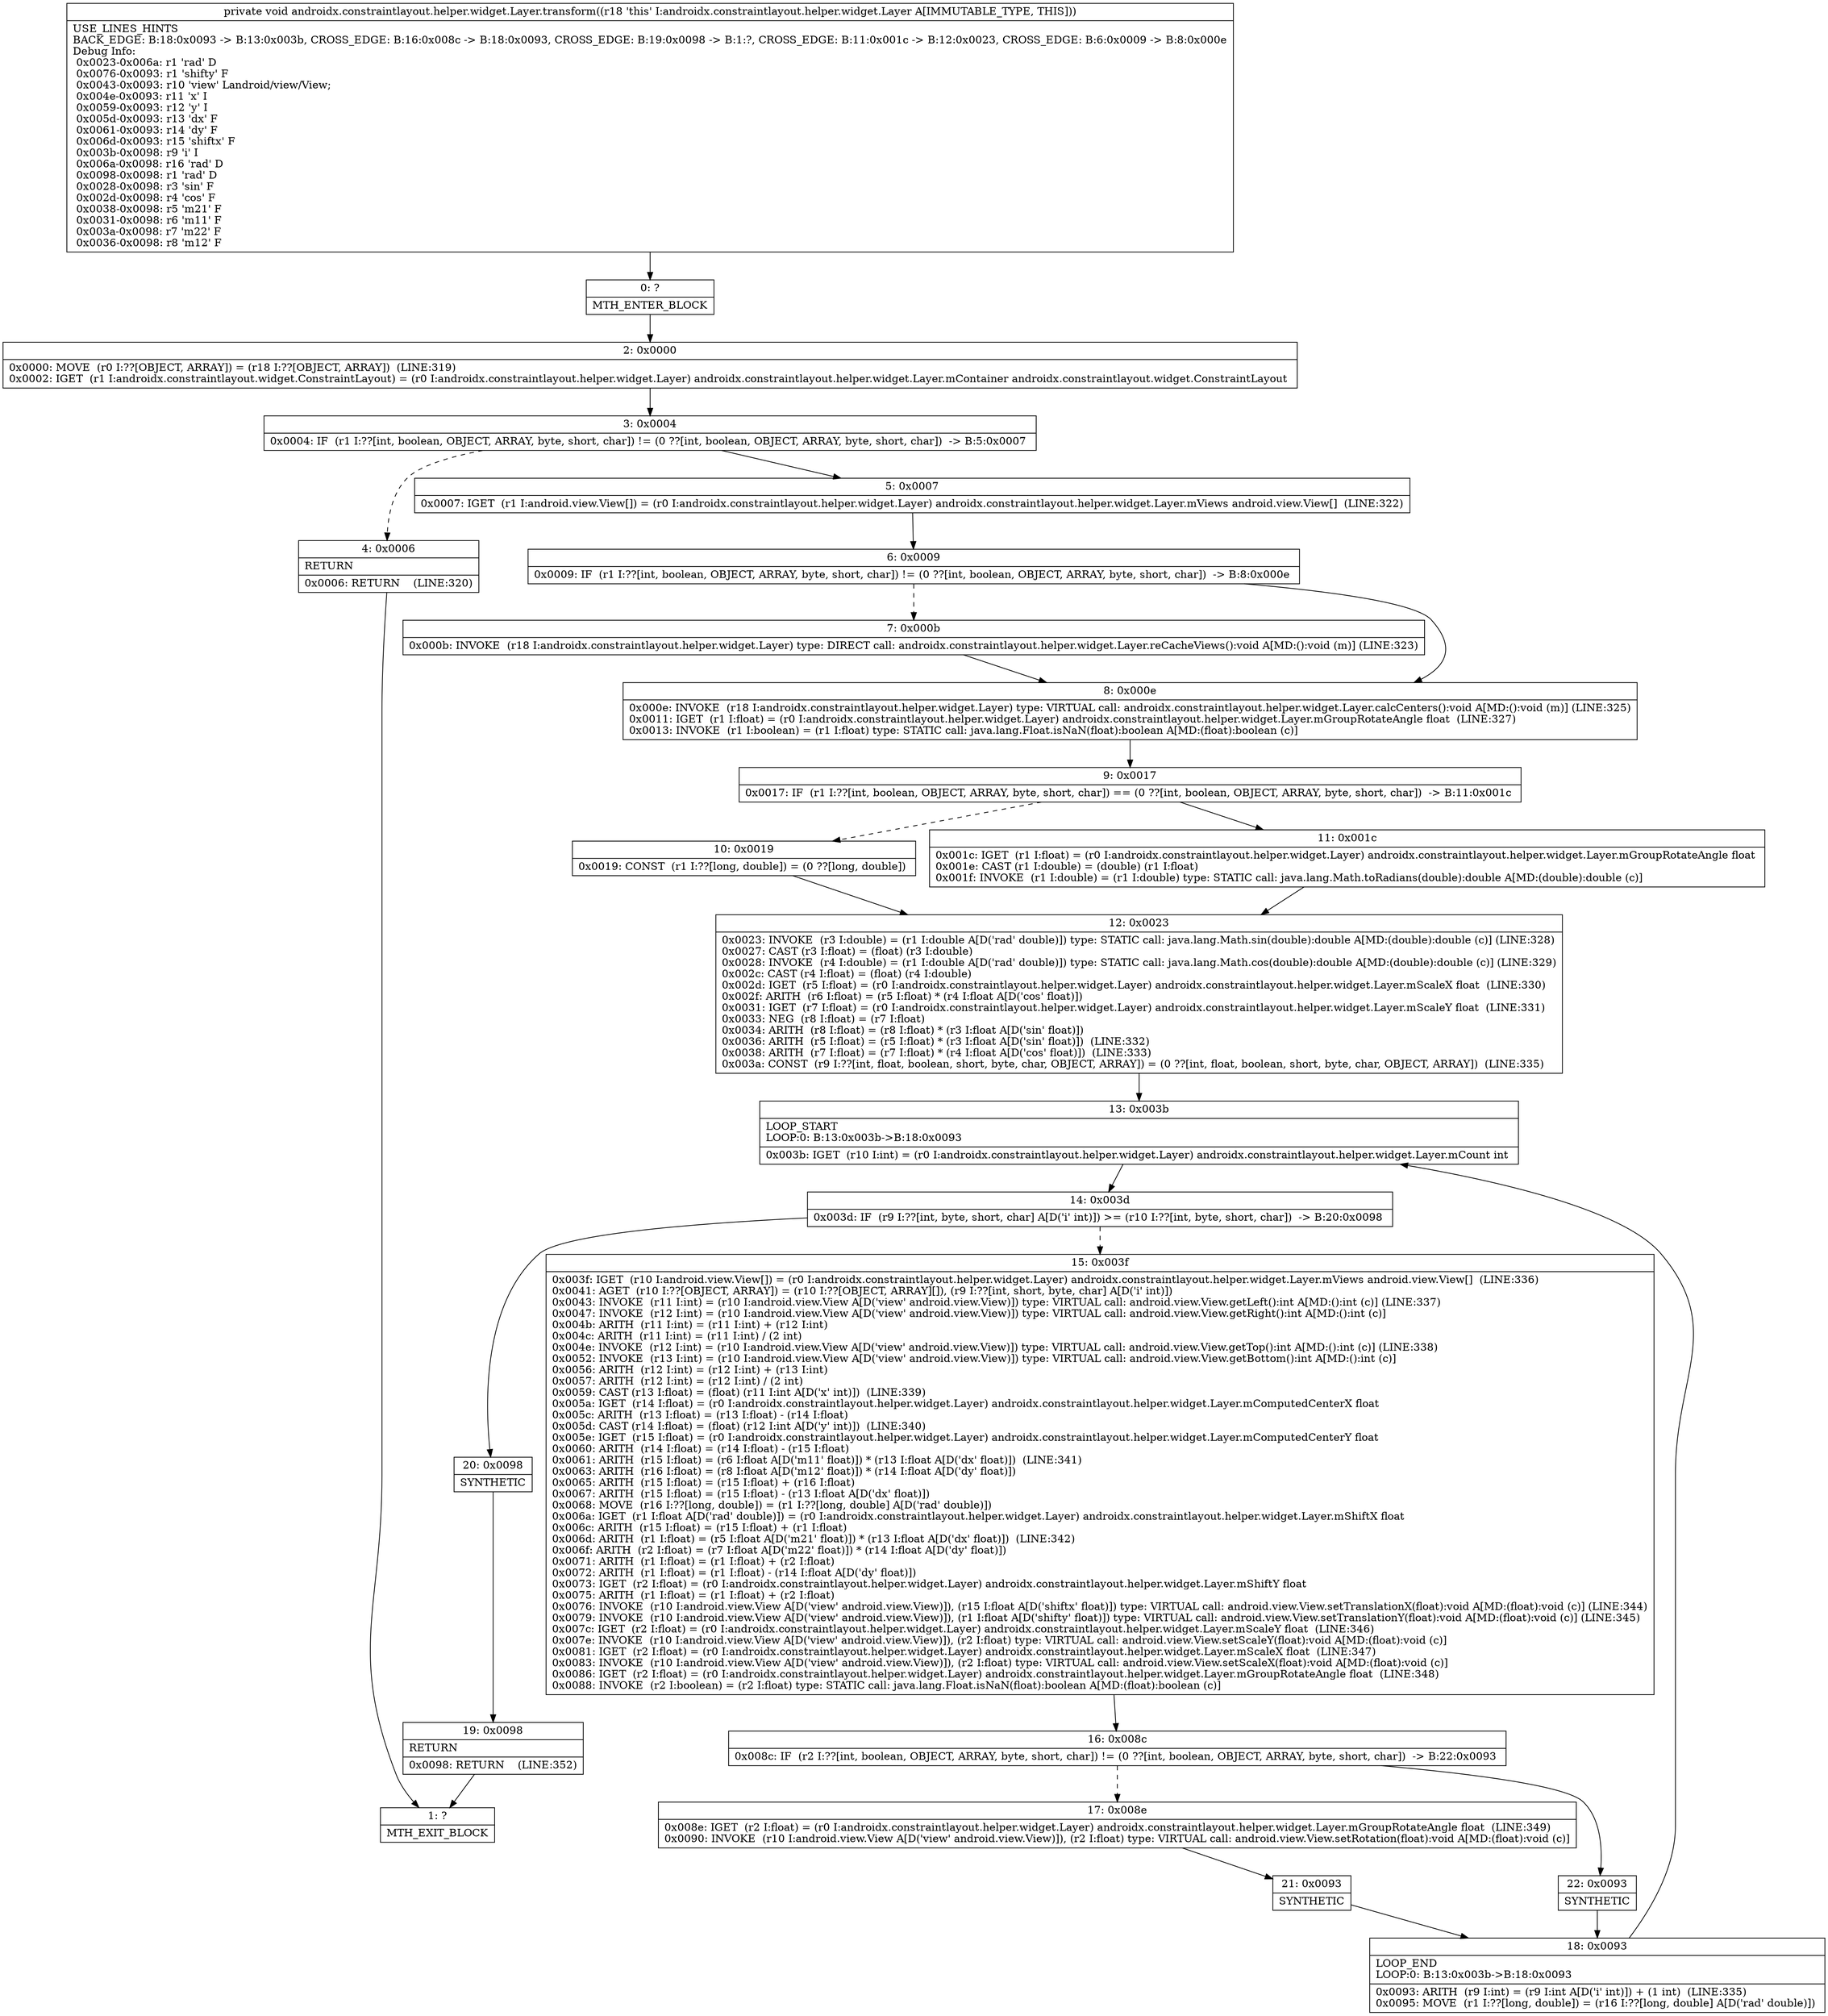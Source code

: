 digraph "CFG forandroidx.constraintlayout.helper.widget.Layer.transform()V" {
Node_0 [shape=record,label="{0\:\ ?|MTH_ENTER_BLOCK\l}"];
Node_2 [shape=record,label="{2\:\ 0x0000|0x0000: MOVE  (r0 I:??[OBJECT, ARRAY]) = (r18 I:??[OBJECT, ARRAY])  (LINE:319)\l0x0002: IGET  (r1 I:androidx.constraintlayout.widget.ConstraintLayout) = (r0 I:androidx.constraintlayout.helper.widget.Layer) androidx.constraintlayout.helper.widget.Layer.mContainer androidx.constraintlayout.widget.ConstraintLayout \l}"];
Node_3 [shape=record,label="{3\:\ 0x0004|0x0004: IF  (r1 I:??[int, boolean, OBJECT, ARRAY, byte, short, char]) != (0 ??[int, boolean, OBJECT, ARRAY, byte, short, char])  \-\> B:5:0x0007 \l}"];
Node_4 [shape=record,label="{4\:\ 0x0006|RETURN\l|0x0006: RETURN    (LINE:320)\l}"];
Node_1 [shape=record,label="{1\:\ ?|MTH_EXIT_BLOCK\l}"];
Node_5 [shape=record,label="{5\:\ 0x0007|0x0007: IGET  (r1 I:android.view.View[]) = (r0 I:androidx.constraintlayout.helper.widget.Layer) androidx.constraintlayout.helper.widget.Layer.mViews android.view.View[]  (LINE:322)\l}"];
Node_6 [shape=record,label="{6\:\ 0x0009|0x0009: IF  (r1 I:??[int, boolean, OBJECT, ARRAY, byte, short, char]) != (0 ??[int, boolean, OBJECT, ARRAY, byte, short, char])  \-\> B:8:0x000e \l}"];
Node_7 [shape=record,label="{7\:\ 0x000b|0x000b: INVOKE  (r18 I:androidx.constraintlayout.helper.widget.Layer) type: DIRECT call: androidx.constraintlayout.helper.widget.Layer.reCacheViews():void A[MD:():void (m)] (LINE:323)\l}"];
Node_8 [shape=record,label="{8\:\ 0x000e|0x000e: INVOKE  (r18 I:androidx.constraintlayout.helper.widget.Layer) type: VIRTUAL call: androidx.constraintlayout.helper.widget.Layer.calcCenters():void A[MD:():void (m)] (LINE:325)\l0x0011: IGET  (r1 I:float) = (r0 I:androidx.constraintlayout.helper.widget.Layer) androidx.constraintlayout.helper.widget.Layer.mGroupRotateAngle float  (LINE:327)\l0x0013: INVOKE  (r1 I:boolean) = (r1 I:float) type: STATIC call: java.lang.Float.isNaN(float):boolean A[MD:(float):boolean (c)]\l}"];
Node_9 [shape=record,label="{9\:\ 0x0017|0x0017: IF  (r1 I:??[int, boolean, OBJECT, ARRAY, byte, short, char]) == (0 ??[int, boolean, OBJECT, ARRAY, byte, short, char])  \-\> B:11:0x001c \l}"];
Node_10 [shape=record,label="{10\:\ 0x0019|0x0019: CONST  (r1 I:??[long, double]) = (0 ??[long, double]) \l}"];
Node_12 [shape=record,label="{12\:\ 0x0023|0x0023: INVOKE  (r3 I:double) = (r1 I:double A[D('rad' double)]) type: STATIC call: java.lang.Math.sin(double):double A[MD:(double):double (c)] (LINE:328)\l0x0027: CAST (r3 I:float) = (float) (r3 I:double) \l0x0028: INVOKE  (r4 I:double) = (r1 I:double A[D('rad' double)]) type: STATIC call: java.lang.Math.cos(double):double A[MD:(double):double (c)] (LINE:329)\l0x002c: CAST (r4 I:float) = (float) (r4 I:double) \l0x002d: IGET  (r5 I:float) = (r0 I:androidx.constraintlayout.helper.widget.Layer) androidx.constraintlayout.helper.widget.Layer.mScaleX float  (LINE:330)\l0x002f: ARITH  (r6 I:float) = (r5 I:float) * (r4 I:float A[D('cos' float)]) \l0x0031: IGET  (r7 I:float) = (r0 I:androidx.constraintlayout.helper.widget.Layer) androidx.constraintlayout.helper.widget.Layer.mScaleY float  (LINE:331)\l0x0033: NEG  (r8 I:float) = (r7 I:float) \l0x0034: ARITH  (r8 I:float) = (r8 I:float) * (r3 I:float A[D('sin' float)]) \l0x0036: ARITH  (r5 I:float) = (r5 I:float) * (r3 I:float A[D('sin' float)])  (LINE:332)\l0x0038: ARITH  (r7 I:float) = (r7 I:float) * (r4 I:float A[D('cos' float)])  (LINE:333)\l0x003a: CONST  (r9 I:??[int, float, boolean, short, byte, char, OBJECT, ARRAY]) = (0 ??[int, float, boolean, short, byte, char, OBJECT, ARRAY])  (LINE:335)\l}"];
Node_13 [shape=record,label="{13\:\ 0x003b|LOOP_START\lLOOP:0: B:13:0x003b\-\>B:18:0x0093\l|0x003b: IGET  (r10 I:int) = (r0 I:androidx.constraintlayout.helper.widget.Layer) androidx.constraintlayout.helper.widget.Layer.mCount int \l}"];
Node_14 [shape=record,label="{14\:\ 0x003d|0x003d: IF  (r9 I:??[int, byte, short, char] A[D('i' int)]) \>= (r10 I:??[int, byte, short, char])  \-\> B:20:0x0098 \l}"];
Node_15 [shape=record,label="{15\:\ 0x003f|0x003f: IGET  (r10 I:android.view.View[]) = (r0 I:androidx.constraintlayout.helper.widget.Layer) androidx.constraintlayout.helper.widget.Layer.mViews android.view.View[]  (LINE:336)\l0x0041: AGET  (r10 I:??[OBJECT, ARRAY]) = (r10 I:??[OBJECT, ARRAY][]), (r9 I:??[int, short, byte, char] A[D('i' int)]) \l0x0043: INVOKE  (r11 I:int) = (r10 I:android.view.View A[D('view' android.view.View)]) type: VIRTUAL call: android.view.View.getLeft():int A[MD:():int (c)] (LINE:337)\l0x0047: INVOKE  (r12 I:int) = (r10 I:android.view.View A[D('view' android.view.View)]) type: VIRTUAL call: android.view.View.getRight():int A[MD:():int (c)]\l0x004b: ARITH  (r11 I:int) = (r11 I:int) + (r12 I:int) \l0x004c: ARITH  (r11 I:int) = (r11 I:int) \/ (2 int) \l0x004e: INVOKE  (r12 I:int) = (r10 I:android.view.View A[D('view' android.view.View)]) type: VIRTUAL call: android.view.View.getTop():int A[MD:():int (c)] (LINE:338)\l0x0052: INVOKE  (r13 I:int) = (r10 I:android.view.View A[D('view' android.view.View)]) type: VIRTUAL call: android.view.View.getBottom():int A[MD:():int (c)]\l0x0056: ARITH  (r12 I:int) = (r12 I:int) + (r13 I:int) \l0x0057: ARITH  (r12 I:int) = (r12 I:int) \/ (2 int) \l0x0059: CAST (r13 I:float) = (float) (r11 I:int A[D('x' int)])  (LINE:339)\l0x005a: IGET  (r14 I:float) = (r0 I:androidx.constraintlayout.helper.widget.Layer) androidx.constraintlayout.helper.widget.Layer.mComputedCenterX float \l0x005c: ARITH  (r13 I:float) = (r13 I:float) \- (r14 I:float) \l0x005d: CAST (r14 I:float) = (float) (r12 I:int A[D('y' int)])  (LINE:340)\l0x005e: IGET  (r15 I:float) = (r0 I:androidx.constraintlayout.helper.widget.Layer) androidx.constraintlayout.helper.widget.Layer.mComputedCenterY float \l0x0060: ARITH  (r14 I:float) = (r14 I:float) \- (r15 I:float) \l0x0061: ARITH  (r15 I:float) = (r6 I:float A[D('m11' float)]) * (r13 I:float A[D('dx' float)])  (LINE:341)\l0x0063: ARITH  (r16 I:float) = (r8 I:float A[D('m12' float)]) * (r14 I:float A[D('dy' float)]) \l0x0065: ARITH  (r15 I:float) = (r15 I:float) + (r16 I:float) \l0x0067: ARITH  (r15 I:float) = (r15 I:float) \- (r13 I:float A[D('dx' float)]) \l0x0068: MOVE  (r16 I:??[long, double]) = (r1 I:??[long, double] A[D('rad' double)]) \l0x006a: IGET  (r1 I:float A[D('rad' double)]) = (r0 I:androidx.constraintlayout.helper.widget.Layer) androidx.constraintlayout.helper.widget.Layer.mShiftX float \l0x006c: ARITH  (r15 I:float) = (r15 I:float) + (r1 I:float) \l0x006d: ARITH  (r1 I:float) = (r5 I:float A[D('m21' float)]) * (r13 I:float A[D('dx' float)])  (LINE:342)\l0x006f: ARITH  (r2 I:float) = (r7 I:float A[D('m22' float)]) * (r14 I:float A[D('dy' float)]) \l0x0071: ARITH  (r1 I:float) = (r1 I:float) + (r2 I:float) \l0x0072: ARITH  (r1 I:float) = (r1 I:float) \- (r14 I:float A[D('dy' float)]) \l0x0073: IGET  (r2 I:float) = (r0 I:androidx.constraintlayout.helper.widget.Layer) androidx.constraintlayout.helper.widget.Layer.mShiftY float \l0x0075: ARITH  (r1 I:float) = (r1 I:float) + (r2 I:float) \l0x0076: INVOKE  (r10 I:android.view.View A[D('view' android.view.View)]), (r15 I:float A[D('shiftx' float)]) type: VIRTUAL call: android.view.View.setTranslationX(float):void A[MD:(float):void (c)] (LINE:344)\l0x0079: INVOKE  (r10 I:android.view.View A[D('view' android.view.View)]), (r1 I:float A[D('shifty' float)]) type: VIRTUAL call: android.view.View.setTranslationY(float):void A[MD:(float):void (c)] (LINE:345)\l0x007c: IGET  (r2 I:float) = (r0 I:androidx.constraintlayout.helper.widget.Layer) androidx.constraintlayout.helper.widget.Layer.mScaleY float  (LINE:346)\l0x007e: INVOKE  (r10 I:android.view.View A[D('view' android.view.View)]), (r2 I:float) type: VIRTUAL call: android.view.View.setScaleY(float):void A[MD:(float):void (c)]\l0x0081: IGET  (r2 I:float) = (r0 I:androidx.constraintlayout.helper.widget.Layer) androidx.constraintlayout.helper.widget.Layer.mScaleX float  (LINE:347)\l0x0083: INVOKE  (r10 I:android.view.View A[D('view' android.view.View)]), (r2 I:float) type: VIRTUAL call: android.view.View.setScaleX(float):void A[MD:(float):void (c)]\l0x0086: IGET  (r2 I:float) = (r0 I:androidx.constraintlayout.helper.widget.Layer) androidx.constraintlayout.helper.widget.Layer.mGroupRotateAngle float  (LINE:348)\l0x0088: INVOKE  (r2 I:boolean) = (r2 I:float) type: STATIC call: java.lang.Float.isNaN(float):boolean A[MD:(float):boolean (c)]\l}"];
Node_16 [shape=record,label="{16\:\ 0x008c|0x008c: IF  (r2 I:??[int, boolean, OBJECT, ARRAY, byte, short, char]) != (0 ??[int, boolean, OBJECT, ARRAY, byte, short, char])  \-\> B:22:0x0093 \l}"];
Node_17 [shape=record,label="{17\:\ 0x008e|0x008e: IGET  (r2 I:float) = (r0 I:androidx.constraintlayout.helper.widget.Layer) androidx.constraintlayout.helper.widget.Layer.mGroupRotateAngle float  (LINE:349)\l0x0090: INVOKE  (r10 I:android.view.View A[D('view' android.view.View)]), (r2 I:float) type: VIRTUAL call: android.view.View.setRotation(float):void A[MD:(float):void (c)]\l}"];
Node_21 [shape=record,label="{21\:\ 0x0093|SYNTHETIC\l}"];
Node_18 [shape=record,label="{18\:\ 0x0093|LOOP_END\lLOOP:0: B:13:0x003b\-\>B:18:0x0093\l|0x0093: ARITH  (r9 I:int) = (r9 I:int A[D('i' int)]) + (1 int)  (LINE:335)\l0x0095: MOVE  (r1 I:??[long, double]) = (r16 I:??[long, double] A[D('rad' double)]) \l}"];
Node_22 [shape=record,label="{22\:\ 0x0093|SYNTHETIC\l}"];
Node_20 [shape=record,label="{20\:\ 0x0098|SYNTHETIC\l}"];
Node_19 [shape=record,label="{19\:\ 0x0098|RETURN\l|0x0098: RETURN    (LINE:352)\l}"];
Node_11 [shape=record,label="{11\:\ 0x001c|0x001c: IGET  (r1 I:float) = (r0 I:androidx.constraintlayout.helper.widget.Layer) androidx.constraintlayout.helper.widget.Layer.mGroupRotateAngle float \l0x001e: CAST (r1 I:double) = (double) (r1 I:float) \l0x001f: INVOKE  (r1 I:double) = (r1 I:double) type: STATIC call: java.lang.Math.toRadians(double):double A[MD:(double):double (c)]\l}"];
MethodNode[shape=record,label="{private void androidx.constraintlayout.helper.widget.Layer.transform((r18 'this' I:androidx.constraintlayout.helper.widget.Layer A[IMMUTABLE_TYPE, THIS]))  | USE_LINES_HINTS\lBACK_EDGE: B:18:0x0093 \-\> B:13:0x003b, CROSS_EDGE: B:16:0x008c \-\> B:18:0x0093, CROSS_EDGE: B:19:0x0098 \-\> B:1:?, CROSS_EDGE: B:11:0x001c \-\> B:12:0x0023, CROSS_EDGE: B:6:0x0009 \-\> B:8:0x000e\lDebug Info:\l  0x0023\-0x006a: r1 'rad' D\l  0x0076\-0x0093: r1 'shifty' F\l  0x0043\-0x0093: r10 'view' Landroid\/view\/View;\l  0x004e\-0x0093: r11 'x' I\l  0x0059\-0x0093: r12 'y' I\l  0x005d\-0x0093: r13 'dx' F\l  0x0061\-0x0093: r14 'dy' F\l  0x006d\-0x0093: r15 'shiftx' F\l  0x003b\-0x0098: r9 'i' I\l  0x006a\-0x0098: r16 'rad' D\l  0x0098\-0x0098: r1 'rad' D\l  0x0028\-0x0098: r3 'sin' F\l  0x002d\-0x0098: r4 'cos' F\l  0x0038\-0x0098: r5 'm21' F\l  0x0031\-0x0098: r6 'm11' F\l  0x003a\-0x0098: r7 'm22' F\l  0x0036\-0x0098: r8 'm12' F\l}"];
MethodNode -> Node_0;Node_0 -> Node_2;
Node_2 -> Node_3;
Node_3 -> Node_4[style=dashed];
Node_3 -> Node_5;
Node_4 -> Node_1;
Node_5 -> Node_6;
Node_6 -> Node_7[style=dashed];
Node_6 -> Node_8;
Node_7 -> Node_8;
Node_8 -> Node_9;
Node_9 -> Node_10[style=dashed];
Node_9 -> Node_11;
Node_10 -> Node_12;
Node_12 -> Node_13;
Node_13 -> Node_14;
Node_14 -> Node_15[style=dashed];
Node_14 -> Node_20;
Node_15 -> Node_16;
Node_16 -> Node_17[style=dashed];
Node_16 -> Node_22;
Node_17 -> Node_21;
Node_21 -> Node_18;
Node_18 -> Node_13;
Node_22 -> Node_18;
Node_20 -> Node_19;
Node_19 -> Node_1;
Node_11 -> Node_12;
}

